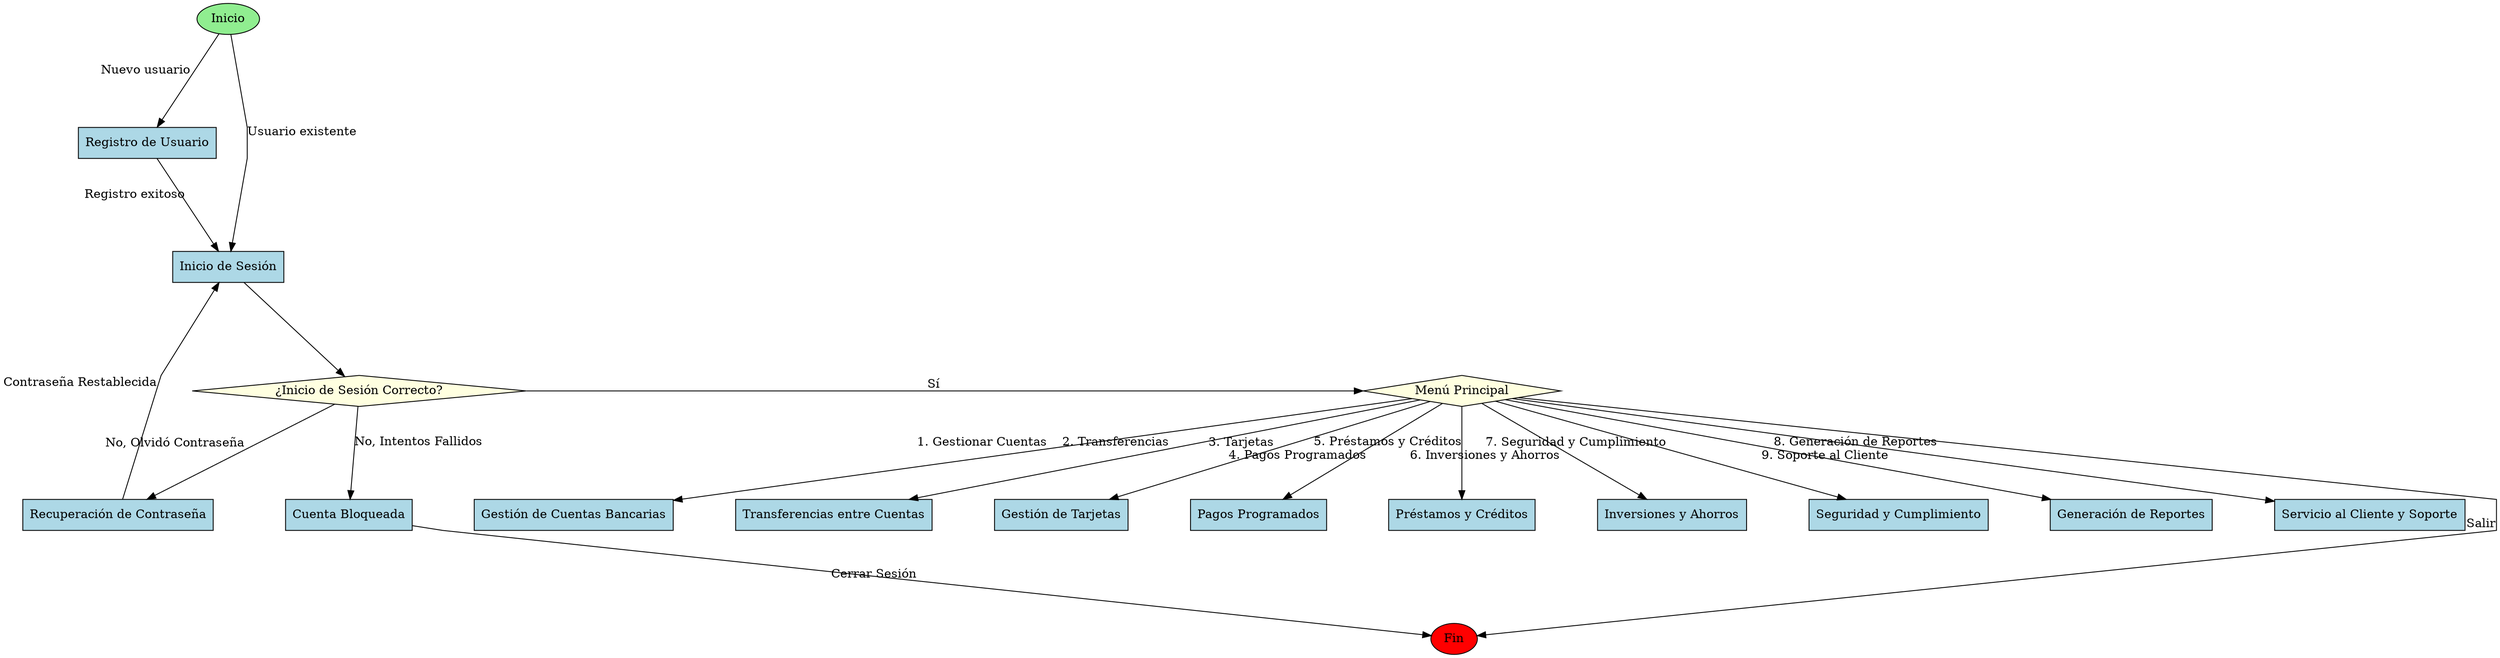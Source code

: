 digraph BPMN_Sistema_Bancario {
    rankdir=TB;
    graph [splines=polyline, nodesep=1, ranksep=1.5]; // Usar 'polyline' para evitar errores con etiquetas

    // Estilos generales
    node [shape=oval, style=filled, fillcolor=lightgreen];
    Inicio [label="Inicio"];

    // Registro e Inicio de Sesión
    node [shape=rectangle, style=filled, fillcolor=lightblue];
    Registro [label="Registro de Usuario"];
    Login [label="Inicio de Sesión"];
    RecuperarPassword [label="Recuperación de Contraseña"];

    // Decisión de acceso
    node [shape=diamond, style=filled, fillcolor=lightyellow];
    DecisionLogin [label="¿Inicio de Sesión Correcto?"];

    // Agrupar "DecisionLogin" y "Menú Principal" en el mismo nivel
    { rank=same; DecisionLogin; Menu; }

    node [shape=rectangle, style=filled, fillcolor=lightblue];
    BloqueoCuenta [label="Cuenta Bloqueada"];

    // Menú Principal
    node [shape=parallelogram, style=filled, fillcolor=lightgray];
    Menu [label="Menú Principal"];

    // Opciones de Gestión
    node [shape=rectangle, style=filled, fillcolor=lightblue];
    Cuentas [label="Gestión de Cuentas Bancarias"];
    Transferencias [label="Transferencias entre Cuentas"];
    Tarjetas [label="Gestión de Tarjetas"];
    Pagos [label="Pagos Programados"];
    Prestamos [label="Préstamos y Créditos"];
    Inversiones [label="Inversiones y Ahorros"];
    Seguridad [label="Seguridad y Cumplimiento"];
    Reportes [label="Generación de Reportes"];
    Soporte [label="Servicio al Cliente y Soporte"];

    // Fin del proceso
    node [shape=oval, style=filled, fillcolor=red];
    Fin [label="Fin"];

    // Flujo del proceso (usando xlabel para etiquetas)
    Inicio -> Registro [xlabel="Nuevo usuario"];
    Inicio -> Login [xlabel="Usuario existente"];

    Registro -> Login [xlabel="Registro exitoso"];
    Login -> DecisionLogin;

    DecisionLogin -> Menu [xlabel="Sí"];
    DecisionLogin -> RecuperarPassword [xlabel="No, Olvidó Contraseña"];
    DecisionLogin -> BloqueoCuenta [xlabel="No, Intentos Fallidos"];

    RecuperarPassword -> Login [xlabel="Contraseña Restablecida"];
    BloqueoCuenta -> Fin [xlabel="Cerrar Sesión"];

    // Opciones del Menú
    Menu -> Cuentas [xlabel="1. Gestionar Cuentas"];
    Menu -> Transferencias [xlabel="2. Transferencias"];
    Menu -> Tarjetas [xlabel="3. Tarjetas"];
    Menu -> Pagos [xlabel="4. Pagos Programados"];
    Menu -> Prestamos [xlabel="5. Préstamos y Créditos"];
    Menu -> Inversiones [xlabel="6. Inversiones y Ahorros"];
    Menu -> Seguridad [xlabel="7. Seguridad y Cumplimiento"];
    Menu -> Reportes [xlabel="8. Generación de Reportes"];
    Menu -> Soporte [xlabel="9. Soporte al Cliente"];
    Menu -> Fin [xlabel="Salir"];
}
